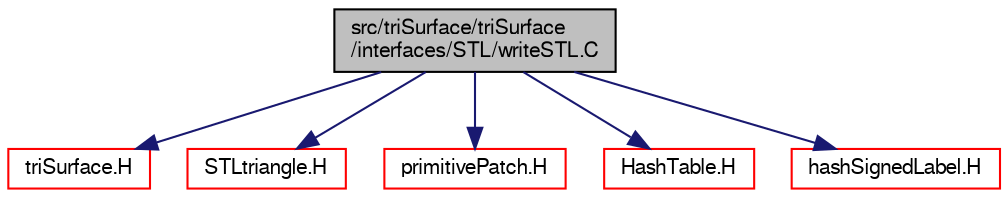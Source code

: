 digraph "src/triSurface/triSurface/interfaces/STL/writeSTL.C"
{
  bgcolor="transparent";
  edge [fontname="FreeSans",fontsize="10",labelfontname="FreeSans",labelfontsize="10"];
  node [fontname="FreeSans",fontsize="10",shape=record];
  Node0 [label="src/triSurface/triSurface\l/interfaces/STL/writeSTL.C",height=0.2,width=0.4,color="black", fillcolor="grey75", style="filled", fontcolor="black"];
  Node0 -> Node1 [color="midnightblue",fontsize="10",style="solid",fontname="FreeSans"];
  Node1 [label="triSurface.H",height=0.2,width=0.4,color="red",URL="$a17024.html"];
  Node0 -> Node166 [color="midnightblue",fontsize="10",style="solid",fontname="FreeSans"];
  Node166 [label="STLtriangle.H",height=0.2,width=0.4,color="red",URL="$a39704.html"];
  Node0 -> Node169 [color="midnightblue",fontsize="10",style="solid",fontname="FreeSans"];
  Node169 [label="primitivePatch.H",height=0.2,width=0.4,color="red",URL="$a11999.html"];
  Node0 -> Node88 [color="midnightblue",fontsize="10",style="solid",fontname="FreeSans"];
  Node88 [label="HashTable.H",height=0.2,width=0.4,color="red",URL="$a08477.html"];
  Node0 -> Node170 [color="midnightblue",fontsize="10",style="solid",fontname="FreeSans"];
  Node170 [label="hashSignedLabel.H",height=0.2,width=0.4,color="red",URL="$a16922.html"];
}
